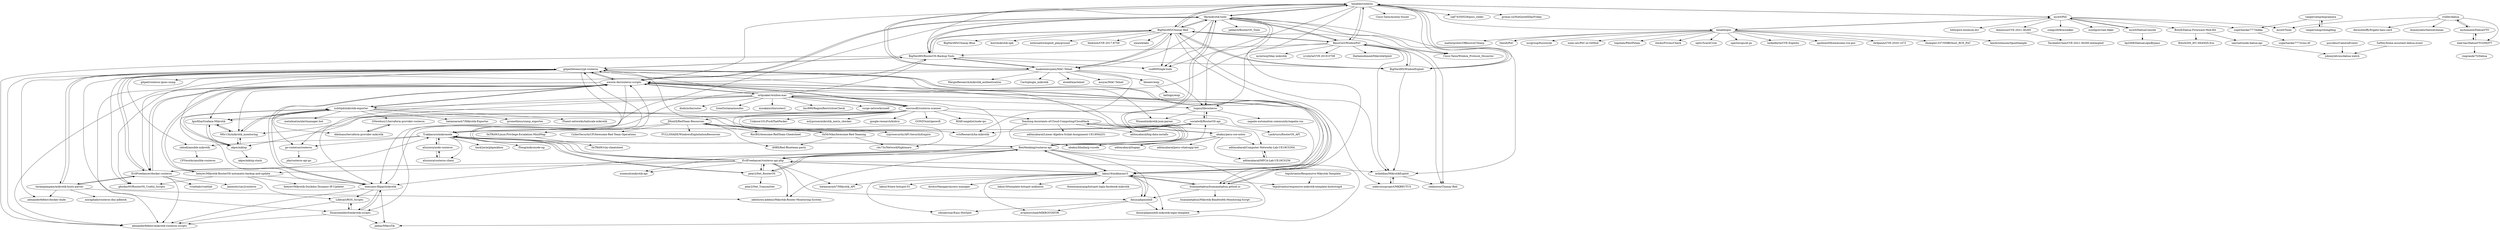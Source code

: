 digraph G {
"tenable/routeros" -> "0ki/mikrotik-tools"
"tenable/routeros" -> "BigNerd95/Chimay-Red"
"tenable/routeros" -> "BasuCert/WinboxPoC"
"tenable/routeros" -> "Cisco-Talos/mutiny-fuzzer" ["e"=1]
"tenable/routeros" -> "BigNerd95/WinboxExploit"
"tenable/routeros" -> "mcw0/PoC"
"tenable/routeros" -> "tenable/poc"
"tenable/routeros" -> "Cisco-Talos/Winbox_Protocol_Dissector"
"tenable/routeros" -> "eworm-de/routeros-scripts"
"tenable/routeros" -> "BigNerd95/RouterOS-Backup-Tools"
"tenable/routeros" -> "cq674350529/pocs_slides"
"tenable/routeros" -> "rsa9000/npk-tools"
"tenable/routeros" -> "haakonnessjoen/MAC-Telnet"
"tenable/routeros" -> "grimm-co/NotQuite0DayFriday" ["e"=1]
"tenable/routeros" -> "luqasz/librouteros"
"tenable/poc" -> "mcw0/PoC"
"tenable/poc" -> "thezdi/PoC" ["e"=1]
"tenable/poc" -> "nccgroup/fuzzowski" ["e"=1]
"tenable/poc" -> "nomi-sec/PoC-in-GitHub" ["e"=1]
"tenable/poc" -> "topotam/PetitPotam" ["e"=1]
"tenable/poc" -> "itm4n/PrivescCheck" ["e"=1]
"tenable/poc" -> "optiv/ScareCrow" ["e"=1]
"tenable/poc" -> "specterops/at-ps" ["e"=1]
"tenable/poc" -> "lockedbyte/CVE-Exploits" ["e"=1]
"tenable/poc" -> "qazbnm456/awesome-cve-poc" ["e"=1]
"tenable/poc" -> "dirkjanm/CVE-2020-1472" ["e"=1]
"tenable/poc" -> "chompie1337/SMBGhost_RCE_PoC" ["e"=1]
"tenable/poc" -> "leechristensen/SpoolSample" ["e"=1]
"tenable/poc" -> "matterpreter/OffensiveCSharp" ["e"=1]
"nrlquaker/winbox-mac" -> "eworm-de/routeros-scripts"
"nrlquaker/winbox-mac" -> "dndx/nchnroutes" ["e"=1]
"nrlquaker/winbox-mac" -> "go-routeros/routeros"
"nrlquaker/winbox-mac" -> "nshttpd/mikrotik-exporter"
"nrlquaker/winbox-mac" -> "IrineSistiana/mosdns" ["e"=1]
"nrlquaker/winbox-mac" -> "BigNerd95/RouterOS-Backup-Tools"
"nrlquaker/winbox-mac" -> "microsoft/routeros-scanner"
"nrlquaker/winbox-mac" -> "misakaio/chnroutes2" ["e"=1]
"nrlquaker/winbox-mac" -> "gitpel/letsencrypt-routeros"
"nrlquaker/winbox-mac" -> "massimo-filippi/mikrotik"
"nrlquaker/winbox-mac" -> "luqasz/librouteros"
"nrlquaker/winbox-mac" -> "buananetpbun/buananetpbun.github.io"
"nrlquaker/winbox-mac" -> "EvilFreelancer/routeros-api-php"
"nrlquaker/winbox-mac" -> "lmc999/RegionRestrictionCheck" ["e"=1]
"nrlquaker/winbox-mac" -> "surge-networks/snell" ["e"=1]
"eworm-de/routeros-scripts" -> "massimo-filippi/mikrotik"
"eworm-de/routeros-scripts" -> "gitpel/letsencrypt-routeros"
"eworm-de/routeros-scripts" -> "Disassembler0/mikrotik-scripts"
"eworm-de/routeros-scripts" -> "buananetpbun/buananetpbun.github.io"
"eworm-de/routeros-scripts" -> "gbudny93/RouterOS_Useful_Scripts"
"eworm-de/routeros-scripts" -> "nshttpd/mikrotik-exporter"
"eworm-de/routeros-scripts" -> "laksa19/mikhmonv3"
"eworm-de/routeros-scripts" -> "IgorKha/Grafana-Mikrotik"
"eworm-de/routeros-scripts" -> "0ki/mikrotik-tools"
"eworm-de/routeros-scripts" -> "EvilFreelancer/docker-routeros"
"eworm-de/routeros-scripts" -> "M0r13n/mikrotik_monitoring"
"eworm-de/routeros-scripts" -> "nrlquaker/winbox-mac"
"eworm-de/routeros-scripts" -> "alexanderfefelov/mikrotik-routeros-scripts"
"eworm-de/routeros-scripts" -> "beeyev/Mikrotik-RouterOS-automatic-backup-and-update"
"eworm-de/routeros-scripts" -> "microsoft/routeros-scanner"
"BigNerd95/Chimay-Red" -> "tenable/routeros"
"BigNerd95/Chimay-Red" -> "BigNerd95/Chimay-Blue"
"BigNerd95/Chimay-Red" -> "BigNerd95/WinboxExploit"
"BigNerd95/Chimay-Red" -> "0ki/mikrotik-tools"
"BigNerd95/Chimay-Red" -> "BasuCert/WinboxPoC"
"BigNerd95/Chimay-Red" -> "miladdiaz/MikrotikExploit"
"BigNerd95/Chimay-Red" -> "seekintoo/Chimay-Red"
"BigNerd95/Chimay-Red" -> "mkbrutusproject/MKBRUTUS"
"BigNerd95/Chimay-Red" -> "BigNerd95/RouterOS-Backup-Tools"
"BigNerd95/Chimay-Red" -> "rsa9000/npk-tools"
"BigNerd95/Chimay-Red" -> "kost/mikrotik-npk"
"BigNerd95/Chimay-Red" -> "externalist/exploit_playground" ["e"=1]
"BigNerd95/Chimay-Red" -> "bhdresh/CVE-2017-8759" ["e"=1]
"BigNerd95/Chimay-Red" -> "haakonnessjoen/MAC-Telnet"
"BigNerd95/Chimay-Red" -> "nixawk/labs" ["e"=1]
"Teaching-Assistants-of-Cloud-Computing/CloudHack" -> "abaksy/pesu-cse-notes"
"Teaching-Assistants-of-Cloud-Computing/CloudHack" -> "aditeyabaral/Linear-Algebra-Scilab-Assignment-UE18MA251"
"Teaching-Assistants-of-Cloud-Computing/CloudHack" -> "aditeyabaral/big-data-installs"
"Teaching-Assistants-of-Cloud-Computing/CloudHack" -> "aditeyabaral/Computer-Networks-Lab-UE18CS304"
"Teaching-Assistants-of-Cloud-Computing/CloudHack" -> "abaksy/bhailang-vscode"
"teguhrianto/Responsive-Mikrotik-Template" -> "teguhrianto/responsive-mikrotik-template-bootstrap4"
"superhacker777/hikka" -> "superhacker777/ivms-bf"
"vanpersiexp/expcamera" -> "vanpersiexp/chongding"
"vanpersiexp/expcamera" -> "superhacker777/hikka"
"mcw0/PoC" -> "mcw0/DahuaConsole"
"mcw0/PoC" -> "tenable/poc"
"mcw0/PoC" -> "tothi/pwn-hisilicon-dvr" ["e"=1]
"mcw0/PoC" -> "mcw0/Tools"
"mcw0/PoC" -> "tenable/routeros"
"mcw0/PoC" -> "BotoX/Dahua-Firmware-Mod-Kit"
"mcw0/PoC" -> "craigz28/firmwalker" ["e"=1]
"mcw0/PoC" -> "zcutlip/nvram-faker" ["e"=1]
"mcw0/PoC" -> "superhacker777/hikka"
"mcw0/PoC" -> "Aiminsun/CVE-2021-36260"
"BenMenking/routeros-api" -> "EvilFreelancer/routeros-api-php"
"BenMenking/routeros-api" -> "pear2/Net_RouterOS"
"BenMenking/routeros-api" -> "laksa19/mikhmonv3"
"BenMenking/routeros-api" -> "Trakkasure/mikronode"
"BenMenking/routeros-api" -> "ibnux/phpmixbill"
"BenMenking/routeros-api" -> "gitpel/letsencrypt-routeros"
"BenMenking/routeros-api" -> "ibnux/phpmixbill-mikrotik-login-template"
"BenMenking/routeros-api" -> "massimo-filippi/mikrotik"
"BenMenking/routeros-api" -> "socialwifi/RouterOS-api"
"BenMenking/routeros-api" -> "eworm-de/routeros-scripts"
"BenMenking/routeros-api" -> "nunenuh/mikrotik-api"
"BenMenking/routeros-api" -> "0ki/mikrotik-tools"
"BenMenking/routeros-api" -> "jadiaz/MikroTik"
"BenMenking/routeros-api" -> "adeoluwa-adebiyi/Mikrotik-Router-Monitoring-System"
"Aiminsun/CVE-2021-36260" -> "TaroballzChen/CVE-2021-36260-metasploit"
"haakonnessjoen/MAC-Telnet" -> "luqasz/librouteros"
"haakonnessjoen/MAC-Telnet" -> "alexanderfefelov/mikrotik-routeros-scripts"
"haakonnessjoen/MAC-Telnet" -> "MarginResearch/mikrotik_authentication"
"haakonnessjoen/MAC-Telnet" -> "BigNerd95/RouterOS-Backup-Tools"
"haakonnessjoen/MAC-Telnet" -> "tenable/routeros"
"haakonnessjoen/MAC-Telnet" -> "Cacti/plugin_mikrotik"
"haakonnessjoen/MAC-Telnet" -> "svlsResearch/ha-mikrotik"
"haakonnessjoen/MAC-Telnet" -> "BigNerd95/Chimay-Red"
"haakonnessjoen/MAC-Telnet" -> "elceef/mactelnet"
"haakonnessjoen/MAC-Telnet" -> "aouyar/MAC-Telnet"
"haakonnessjoen/MAC-Telnet" -> "EvilFreelancer/docker-routeros"
"haakonnessjoen/MAC-Telnet" -> "bbonev/eoip"
"0xMrNiko/Awesome-Red-Teaming" -> "J0hnbX/RedTeam-Resources"
"0xMrNiko/Awesome-Red-Teaming" -> "A0RX/Red-Blueteam-party"
"0xMrNiko/Awesome-Red-Teaming" -> "c4s73r/NetworkNightmare" ["e"=1]
"J0hnbX/RedTeam-Resources" -> "0xMrNiko/Awesome-Red-Teaming"
"J0hnbX/RedTeam-Resources" -> "A0RX/Red-Blueteam-party"
"J0hnbX/RedTeam-Resources" -> "RistBS/Awesome-RedTeam-Cheatsheet" ["e"=1]
"J0hnbX/RedTeam-Resources" -> "cyprosecurity/API-SecurityEmpire" ["e"=1]
"J0hnbX/RedTeam-Resources" -> "CyberSecurityUP/Awesome-Red-Team-Operations" ["e"=1]
"J0hnbX/RedTeam-Resources" -> "0xTRAW/Linux-Privilege-Escalation-MindMap"
"J0hnbX/RedTeam-Resources" -> "FULLSHADE/WindowsExploitationResources" ["e"=1]
"ibnux/phpmixbill" -> "ibnux/phpmixbill-mikrotik-login-template"
"ibnux/phpmixbill" -> "laksa19/mikhmonv3"
"ibnux/phpmixbill" -> "sibyperiyar/Easy-HotSpot"
"ibnux/phpmixbill" -> "aviantorichad/MIKROSTATOR"
"BasuCert/WinboxPoC" -> "BigNerd95/WinboxExploit"
"BasuCert/WinboxPoC" -> "tenable/routeros"
"BasuCert/WinboxPoC" -> "BigNerd95/Chimay-Red"
"BasuCert/WinboxPoC" -> "miladdiaz/MikrotikExploit"
"BasuCert/WinboxPoC" -> "0ki/mikrotik-tools"
"BasuCert/WinboxPoC" -> "BigNerd95/RouterOS-Backup-Tools"
"BasuCert/WinboxPoC" -> "seekintoo/Chimay-Red"
"BasuCert/WinboxPoC" -> "mrmtwoj/0day-mikrotik"
"BasuCert/WinboxPoC" -> "Cisco-Talos/Winbox_Protocol_Dissector"
"BasuCert/WinboxPoC" -> "n1xbyte/CVE-2019-0708" ["e"=1]
"BasuCert/WinboxPoC" -> "HathemAhmed/MikrotikSploit"
"BasuCert/WinboxPoC" -> "massimo-filippi/mikrotik"
"nshttpd/mikrotik-exporter" -> "akpw/mktxp"
"nshttpd/mikrotik-exporter" -> "IgorKha/Grafana-Mikrotik"
"nshttpd/mikrotik-exporter" -> "M0r13n/mikrotik_monitoring"
"nshttpd/mikrotik-exporter" -> "hatamiarash7/Mikrotik-Exporter"
"nshttpd/mikrotik-exporter" -> "go-routeros/routeros"
"nshttpd/mikrotik-exporter" -> "eworm-de/routeros-scripts"
"nshttpd/mikrotik-exporter" -> "GNewbury1/terraform-provider-routeros"
"nshttpd/mikrotik-exporter" -> "prometheus/snmp_exporter" ["e"=1]
"nshttpd/mikrotik-exporter" -> "Fluent-networks/tailscale-mikrotik"
"nshttpd/mikrotik-exporter" -> "ddelnano/terraform-provider-mikrotik"
"nshttpd/mikrotik-exporter" -> "metalmatze/alertmanager-bot" ["e"=1]
"nshttpd/mikrotik-exporter" -> "svlsResearch/ha-mikrotik"
"buananetpbun/buananetpbun.github.io" -> "laksa19/mikhmonv3"
"buananetpbun/buananetpbun.github.io" -> "buananetpbun/Mikrotik-Bandwidth-Monitoring-Script"
"buananetpbun/buananetpbun.github.io" -> "ibnux/phpmixbill"
"buananetpbun/buananetpbun.github.io" -> "eworm-de/routeros-scripts"
"0xTRAW/Linux-Privilege-Escalation-MindMap" -> "0xTRAW/vim-cheatsheet"
"tarampampam/mikrotik-hosts-parser" -> "aziraphale/routeros-dns-adblock"
"tarampampam/mikrotik-hosts-parser" -> "gitpel/letsencrypt-routeros"
"tarampampam/mikrotik-hosts-parser" -> "EvilFreelancer/docker-routeros"
"tarampampam/mikrotik-hosts-parser" -> "alexanderfefelov/docker-dude"
"tarampampam/mikrotik-hosts-parser" -> "adeoluwa-adebiyi/Mikrotik-Router-Monitoring-System"
"EvilFreelancer/docker-routeros" -> "gitpel/letsencrypt-routeros"
"EvilFreelancer/docker-routeros" -> "tarampampam/mikrotik-hosts-parser"
"EvilFreelancer/docker-routeros" -> "Jamesits/vps2routeros"
"EvilFreelancer/docker-routeros" -> "vrnetlab/vrnetlab" ["e"=1]
"EvilFreelancer/docker-routeros" -> "eworm-de/routeros-scripts"
"EvilFreelancer/docker-routeros" -> "Trakkasure/mikronode"
"EvilFreelancer/docker-routeros" -> "alexanderfefelov/mikrotik-routeros-scripts"
"0ki/mikrotik-tools" -> "tenable/routeros"
"0ki/mikrotik-tools" -> "BigNerd95/Chimay-Red"
"0ki/mikrotik-tools" -> "BasuCert/WinboxPoC"
"0ki/mikrotik-tools" -> "eworm-de/routeros-scripts"
"0ki/mikrotik-tools" -> "BigNerd95/RouterOS-Backup-Tools"
"0ki/mikrotik-tools" -> "BigNerd95/WinboxExploit"
"0ki/mikrotik-tools" -> "miladdiaz/MikrotikExploit"
"0ki/mikrotik-tools" -> "laksa19/mikhmonv3"
"0ki/mikrotik-tools" -> "massimo-filippi/mikrotik"
"0ki/mikrotik-tools" -> "BenMenking/routeros-api"
"0ki/mikrotik-tools" -> "rsa9000/npk-tools"
"0ki/mikrotik-tools" -> "Cisco-Talos/Winbox_Protocol_Dissector"
"0ki/mikrotik-tools" -> "haakonnessjoen/MAC-Telnet"
"0ki/mikrotik-tools" -> "luqasz/librouteros"
"0ki/mikrotik-tools" -> "jabberd/RouterOS_Tools"
"BotoX/Dahua-Firmware-Mod-Kit" -> "BotoX/DH_IPC-HX4XXX-Eos"
"BotoX/Dahua-Firmware-Mod-Kit" -> "nayrnet/node-dahua-api"
"microsoft/routeros-scanner" -> "eworm-de/routeros-scripts"
"microsoft/routeros-scanner" -> "Unknow101/FuckThatPacker" ["e"=1]
"microsoft/routeros-scanner" -> "Teaching-Assistants-of-Cloud-Computing/CloudHack"
"microsoft/routeros-scanner" -> "cyprosecurity/API-SecurityEmpire" ["e"=1]
"microsoft/routeros-scanner" -> "eclypsium/mikrotik_meris_checker"
"microsoft/routeros-scanner" -> "buananetpbun/buananetpbun.github.io"
"microsoft/routeros-scanner" -> "IgorKha/Grafana-Mikrotik"
"microsoft/routeros-scanner" -> "M0r13n/mikrotik_monitoring"
"microsoft/routeros-scanner" -> "akpw/mktxp"
"microsoft/routeros-scanner" -> "J0hnbX/RedTeam-Resources"
"microsoft/routeros-scanner" -> "nrlquaker/winbox-mac"
"microsoft/routeros-scanner" -> "google-research/kubric" ["e"=1]
"microsoft/routeros-scanner" -> "GONZOsint/geowifi" ["e"=1]
"microsoft/routeros-scanner" -> "c4s73r/NetworkNightmare" ["e"=1]
"microsoft/routeros-scanner" -> "RIAEvangelist/node-ipc" ["e"=1]
"vanpersiexp/chongding" -> "vanpersiexp/expcamera"
"BigNerd95/RouterOS-Backup-Tools" -> "0ki/mikrotik-tools"
"BigNerd95/RouterOS-Backup-Tools" -> "alexanderfefelov/mikrotik-routeros-scripts"
"BigNerd95/RouterOS-Backup-Tools" -> "gitpel/letsencrypt-routeros"
"BigNerd95/RouterOS-Backup-Tools" -> "rsa9000/npk-tools"
"BigNerd95/RouterOS-Backup-Tools" -> "haakonnessjoen/MAC-Telnet"
"BigNerd95/RouterOS-Backup-Tools" -> "BigNerd95/Chimay-Red"
"BigNerd95/RouterOS-Backup-Tools" -> "BigNerd95/WinboxExploit"
"BigNerd95/RouterOS-Backup-Tools" -> "eworm-de/routeros-scripts"
"IgorKha/Grafana-Mikrotik" -> "akpw/mktxp"
"IgorKha/Grafana-Mikrotik" -> "M0r13n/mikrotik_monitoring"
"mcw0/DahuaConsole" -> "mcw0/PoC"
"mcw0/DahuaConsole" -> "bp2008/DahuaLoginBypass"
"EvilFreelancer/routeros-api-php" -> "BenMenking/routeros-api"
"EvilFreelancer/routeros-api-php" -> "pear2/Net_RouterOS"
"EvilFreelancer/routeros-api-php" -> "laksa19/mikhmonv3"
"EvilFreelancer/routeros-api-php" -> "ibnux/phpmixbill"
"EvilFreelancer/routeros-api-php" -> "adeoluwa-adebiyi/Mikrotik-Router-Monitoring-System"
"EvilFreelancer/routeros-api-php" -> "nunenuh/mikrotik-api"
"EvilFreelancer/routeros-api-php" -> "Trakkasure/mikronode"
"EvilFreelancer/routeros-api-php" -> "gitpel/letsencrypt-routeros"
"EvilFreelancer/routeros-api-php" -> "EvilFreelancer/docker-routeros"
"EvilFreelancer/routeros-api-php" -> "hatamiarash7/Mikrotik_API"
"EvilFreelancer/routeros-api-php" -> "eworm-de/routeros-scripts"
"EvilFreelancer/routeros-api-php" -> "beeyev/Mikrotik-RouterOS-automatic-backup-and-update"
"EvilFreelancer/routeros-api-php" -> "miladdiaz/MikrotikExploit"
"BigNerd95/WinboxExploit" -> "BasuCert/WinboxPoC"
"BigNerd95/WinboxExploit" -> "miladdiaz/MikrotikExploit"
"BigNerd95/WinboxExploit" -> "BigNerd95/Chimay-Red"
"BigNerd95/WinboxExploit" -> "tenable/routeros"
"akpw/mktxp" -> "IgorKha/Grafana-Mikrotik"
"akpw/mktxp" -> "M0r13n/mikrotik_monitoring"
"akpw/mktxp" -> "nshttpd/mikrotik-exporter"
"akpw/mktxp" -> "akpw/mktxp-stack"
"psyciknz/CameraEvents" -> "johnnyletrois/dahua-watch"
"socialwifi/RouterOS-api" -> "luqasz/librouteros"
"socialwifi/RouterOS-api" -> "svlsResearch/ha-mikrotik"
"socialwifi/RouterOS-api" -> "Trakkasure/mikronode"
"socialwifi/RouterOS-api" -> "LaiArturs/RouterOS_API"
"rroller/dahua" -> "myhomeiot/DahuaVTO"
"rroller/dahua" -> "elad-bar/DahuaVTO2MQTT"
"rroller/dahua" -> "dermotduffy/frigate-hass-card" ["e"=1]
"rroller/dahua" -> "mcw0/Tools"
"rroller/dahua" -> "dummylabs/thewatchman" ["e"=1]
"mkbrutusproject/MKBRUTUS" -> "miladdiaz/MikrotikExploit"
"Disassembler0/mikrotik-scripts" -> "Lillecarl/ROS_Scripts"
"Disassembler0/mikrotik-scripts" -> "massimo-filippi/mikrotik"
"Disassembler0/mikrotik-scripts" -> "alexanderfefelov/mikrotik-routeros-scripts"
"Disassembler0/mikrotik-scripts" -> "jadiaz/MikroTik"
"laksa19/mikhmonv3" -> "ibnux/phpmixbill"
"laksa19/mikhmonv3" -> "EvilFreelancer/routeros-api-php"
"laksa19/mikhmonv3" -> "BenMenking/routeros-api"
"laksa19/mikhmonv3" -> "buananetpbun/buananetpbun.github.io"
"laksa19/mikhmonv3" -> "laksa19/template-hotspot-mikhmon"
"laksa19/mikhmonv3" -> "hatamiarash7/Mikrotik_API"
"laksa19/mikhmonv3" -> "eworm-de/routeros-scripts"
"laksa19/mikhmonv3" -> "sibyperiyar/Easy-HotSpot"
"laksa19/mikhmonv3" -> "teguhrianto/responsive-mikrotik-template-bootstrap4"
"laksa19/mikhmonv3" -> "themesanasang/hotspot-login-facebook-mikrotik"
"laksa19/mikhmonv3" -> "ibnux/phpmixbill-mikrotik-login-template"
"laksa19/mikhmonv3" -> "gitpel/letsencrypt-routeros"
"laksa19/mikhmonv3" -> "aviantorichad/MIKROSTATOR"
"laksa19/mikhmonv3" -> "laksa19/new-hotspot-01"
"laksa19/mikhmonv3" -> "AccessManager/access-manager" ["e"=1]
"miladdiaz/MikrotikExploit" -> "mkbrutusproject/MKBRUTUS"
"miladdiaz/MikrotikExploit" -> "seekintoo/Chimay-Red"
"gitpel/letsencrypt-routeros" -> "eworm-de/routeros-scripts"
"gitpel/letsencrypt-routeros" -> "EvilFreelancer/docker-routeros"
"gitpel/letsencrypt-routeros" -> "tarampampam/mikrotik-hosts-parser"
"gitpel/letsencrypt-routeros" -> "gbudny93/RouterOS_Useful_Scripts"
"gitpel/letsencrypt-routeros" -> "alexanderfefelov/docker-dude"
"gitpel/letsencrypt-routeros" -> "Disassembler0/mikrotik-scripts"
"gitpel/letsencrypt-routeros" -> "alexanderfefelov/mikrotik-routeros-scripts"
"gitpel/letsencrypt-routeros" -> "zahodi/ansible-mikrotik"
"gitpel/letsencrypt-routeros" -> "svlsResearch/ha-mikrotik"
"gitpel/letsencrypt-routeros" -> "massimo-filippi/mikrotik"
"gitpel/letsencrypt-routeros" -> "Winand/mikrotik-json-parser"
"gitpel/letsencrypt-routeros" -> "BigNerd95/RouterOS-Backup-Tools"
"gitpel/letsencrypt-routeros" -> "Trakkasure/mikronode"
"gitpel/letsencrypt-routeros" -> "laksa19/mikhmonv3"
"gitpel/letsencrypt-routeros" -> "gitpel/routeros-ipsec-snmp"
"luqasz/librouteros" -> "socialwifi/RouterOS-api"
"luqasz/librouteros" -> "napalm-automation-community/napalm-ros"
"luqasz/librouteros" -> "Winand/mikrotik-json-parser"
"go-routeros/routeros" -> "jda/routeros-api-go"
"GNewbury1/terraform-provider-routeros" -> "ddelnano/terraform-provider-mikrotik"
"elad-bar/DahuaVTO2MQTT" -> "myhomeiot/DahuaVTO"
"elad-bar/DahuaVTO2MQTT" -> "riogrande75/Dahua"
"myhomeiot/DahuaVTO" -> "elad-bar/DahuaVTO2MQTT"
"myhomeiot/DahuaVTO" -> "rroller/dahua"
"nayrnet/node-dahua-api" -> "johnnyletrois/dahua-watch"
"Lillecarl/ROS_Scripts" -> "Disassembler0/mikrotik-scripts"
"Lillecarl/ROS_Scripts" -> "alexanderfefelov/mikrotik-routeros-scripts"
"abaksy/pesu-cse-notes" -> "aditeyabaral/MPCA-Lab-UE18CS256"
"abaksy/pesu-cse-notes" -> "Teaching-Assistants-of-Cloud-Computing/CloudHack"
"abaksy/pesu-cse-notes" -> "aditeyabaral/Computer-Networks-Lab-UE18CS304"
"abaksy/pesu-cse-notes" -> "abaksy/bhailang-vscode"
"abaksy/pesu-cse-notes" -> "aditeyabaral/togepi"
"abaksy/pesu-cse-notes" -> "aditeyabaral/pesu-whatsapp-bot"
"M0r13n/mikrotik_monitoring" -> "akpw/mktxp"
"M0r13n/mikrotik_monitoring" -> "IgorKha/Grafana-Mikrotik"
"M0r13n/mikrotik_monitoring" -> "nshttpd/mikrotik-exporter"
"aluisiora/node-routeros" -> "aluisiora/routeros-client"
"aluisiora/node-routeros" -> "Trakkasure/mikronode"
"aditeyabaral/Computer-Networks-Lab-UE18CS304" -> "aditeyabaral/MPCA-Lab-UE18CS256"
"aditeyabaral/MPCA-Lab-UE18CS256" -> "aditeyabaral/Computer-Networks-Lab-UE18CS304"
"Trakkasure/mikronode" -> "aluisiora/node-routeros"
"Trakkasure/mikronode" -> "aluisiora/routeros-client"
"Trakkasure/mikronode" -> "socialwifi/RouterOS-api"
"Trakkasure/mikronode" -> "go-routeros/routeros"
"Trakkasure/mikronode" -> "BenMenking/routeros-api"
"Trakkasure/mikronode" -> "zahodi/ansible-mikrotik"
"Trakkasure/mikronode" -> "pear2/Net_RouterOS"
"Trakkasure/mikronode" -> "back2arie/phpmikbox"
"Trakkasure/mikronode" -> "f5eng/mikronode-ng"
"beeyev/Mikrotik-RouterOS-automatic-backup-and-update" -> "massimo-filippi/mikrotik"
"beeyev/Mikrotik-RouterOS-automatic-backup-and-update" -> "gbudny93/RouterOS_Useful_Scripts"
"beeyev/Mikrotik-RouterOS-automatic-backup-and-update" -> "beeyev/Mikrotik-Duckdns-Dynamic-IP-Updater"
"beeyev/Mikrotik-RouterOS-automatic-backup-and-update" -> "Lillecarl/ROS_Scripts"
"beeyev/Mikrotik-RouterOS-automatic-backup-and-update" -> "eworm-de/routeros-scripts"
"zahodi/ansible-mikrotik" -> "CFSworks/ansible-routeros"
"ddelnano/terraform-provider-mikrotik" -> "GNewbury1/terraform-provider-routeros"
"pear2/Net_RouterOS" -> "EvilFreelancer/routeros-api-php"
"pear2/Net_RouterOS" -> "BenMenking/routeros-api"
"pear2/Net_RouterOS" -> "pear2/Net_Transmitter"
"pear2/Net_RouterOS" -> "Trakkasure/mikronode"
"massimo-filippi/mikrotik" -> "jadiaz/MikroTik"
"massimo-filippi/mikrotik" -> "Disassembler0/mikrotik-scripts"
"massimo-filippi/mikrotik" -> "Lillecarl/ROS_Scripts"
"massimo-filippi/mikrotik" -> "alexanderfefelov/mikrotik-routeros-scripts"
"massimo-filippi/mikrotik" -> "eworm-de/routeros-scripts"
"bbonev/eoip" -> "katlogic/eoip"
"aluisiora/routeros-client" -> "aluisiora/node-routeros"
"SaWey/home-assistant-dahua-event" -> "johnnyletrois/dahua-watch"
"tenable/routeros" ["l"="-17.539,-31.065"]
"0ki/mikrotik-tools" ["l"="-17.532,-31.012"]
"BigNerd95/Chimay-Red" ["l"="-17.564,-31.05"]
"BasuCert/WinboxPoC" ["l"="-17.537,-31.044"]
"Cisco-Talos/mutiny-fuzzer" ["l"="-19.944,-32.429"]
"BigNerd95/WinboxExploit" ["l"="-17.552,-31.038"]
"mcw0/PoC" ["l"="-17.554,-31.157"]
"tenable/poc" ["l"="-17.531,-31.134"]
"Cisco-Talos/Winbox_Protocol_Dissector" ["l"="-17.515,-31.052"]
"eworm-de/routeros-scripts" ["l"="-17.524,-30.976"]
"BigNerd95/RouterOS-Backup-Tools" ["l"="-17.545,-31.017"]
"cq674350529/pocs_slides" ["l"="-17.554,-31.095"]
"rsa9000/npk-tools" ["l"="-17.564,-31.033"]
"haakonnessjoen/MAC-Telnet" ["l"="-17.513,-31.032"]
"grimm-co/NotQuite0DayFriday" ["l"="-17.946,-31.076"]
"luqasz/librouteros" ["l"="-17.509,-31"]
"thezdi/PoC" ["l"="-19.701,-32.498"]
"nccgroup/fuzzowski" ["l"="-19.904,-32.423"]
"nomi-sec/PoC-in-GitHub" ["l"="-10.881,-45.655"]
"topotam/PetitPotam" ["l"="-8.829,-43.967"]
"itm4n/PrivescCheck" ["l"="-7.034,-43.385"]
"optiv/ScareCrow" ["l"="-6.945,-43.379"]
"specterops/at-ps" ["l"="-7.018,-43.366"]
"lockedbyte/CVE-Exploits" ["l"="-10.632,-45.59"]
"qazbnm456/awesome-cve-poc" ["l"="-11.036,-45.572"]
"dirkjanm/CVE-2020-1472" ["l"="-8.896,-43.925"]
"chompie1337/SMBGhost_RCE_PoC" ["l"="-10.896,-45.694"]
"leechristensen/SpoolSample" ["l"="-6.916,-43.277"]
"matterpreter/OffensiveCSharp" ["l"="-6.876,-43.285"]
"nrlquaker/winbox-mac" ["l"="-17.499,-30.968"]
"dndx/nchnroutes" ["l"="-38.229,-18.843"]
"go-routeros/routeros" ["l"="-17.46,-30.929"]
"nshttpd/mikrotik-exporter" ["l"="-17.445,-30.955"]
"IrineSistiana/mosdns" ["l"="-38.153,-18.942"]
"microsoft/routeros-scanner" ["l"="-17.476,-30.995"]
"misakaio/chnroutes2" ["l"="-36.656,-18.963"]
"gitpel/letsencrypt-routeros" ["l"="-17.543,-30.961"]
"massimo-filippi/mikrotik" ["l"="-17.548,-30.982"]
"buananetpbun/buananetpbun.github.io" ["l"="-17.519,-30.946"]
"EvilFreelancer/routeros-api-php" ["l"="-17.551,-30.943"]
"lmc999/RegionRestrictionCheck" ["l"="-34.525,-13.836"]
"surge-networks/snell" ["l"="-36.949,-18.885"]
"Disassembler0/mikrotik-scripts" ["l"="-17.568,-30.978"]
"gbudny93/RouterOS_Useful_Scripts" ["l"="-17.568,-30.989"]
"laksa19/mikhmonv3" ["l"="-17.551,-30.926"]
"IgorKha/Grafana-Mikrotik" ["l"="-17.45,-30.986"]
"EvilFreelancer/docker-routeros" ["l"="-17.56,-30.964"]
"M0r13n/mikrotik_monitoring" ["l"="-17.456,-30.972"]
"alexanderfefelov/mikrotik-routeros-scripts" ["l"="-17.551,-30.995"]
"beeyev/Mikrotik-RouterOS-automatic-backup-and-update" ["l"="-17.586,-30.971"]
"BigNerd95/Chimay-Blue" ["l"="-17.607,-31.073"]
"miladdiaz/MikrotikExploit" ["l"="-17.578,-31.024"]
"seekintoo/Chimay-Red" ["l"="-17.586,-31.054"]
"mkbrutusproject/MKBRUTUS" ["l"="-17.606,-31.04"]
"kost/mikrotik-npk" ["l"="-17.59,-31.087"]
"externalist/exploit_playground" ["l"="-19.625,-32.454"]
"bhdresh/CVE-2017-8759" ["l"="-10.641,-45.015"]
"nixawk/labs" ["l"="-7.265,-43.138"]
"Teaching-Assistants-of-Cloud-Computing/CloudHack" ["l"="-17.635,-31.015"]
"abaksy/pesu-cse-notes" ["l"="-17.679,-31.018"]
"aditeyabaral/Linear-Algebra-Scilab-Assignment-UE18MA251" ["l"="-17.65,-31.032"]
"aditeyabaral/big-data-installs" ["l"="-17.658,-31.001"]
"aditeyabaral/Computer-Networks-Lab-UE18CS304" ["l"="-17.671,-31.033"]
"abaksy/bhailang-vscode" ["l"="-17.661,-31.016"]
"teguhrianto/Responsive-Mikrotik-Template" ["l"="-17.58,-30.848"]
"teguhrianto/responsive-mikrotik-template-bootstrap4" ["l"="-17.57,-30.876"]
"superhacker777/hikka" ["l"="-17.568,-31.22"]
"superhacker777/ivms-bf" ["l"="-17.563,-31.238"]
"vanpersiexp/expcamera" ["l"="-17.582,-31.262"]
"vanpersiexp/chongding" ["l"="-17.588,-31.285"]
"mcw0/DahuaConsole" ["l"="-17.543,-31.183"]
"tothi/pwn-hisilicon-dvr" ["l"="-41.222,40.683"]
"mcw0/Tools" ["l"="-17.513,-31.205"]
"BotoX/Dahua-Firmware-Mod-Kit" ["l"="-17.616,-31.189"]
"craigz28/firmwalker" ["l"="-18.014,-31.099"]
"zcutlip/nvram-faker" ["l"="-17.974,-31.126"]
"Aiminsun/CVE-2021-36260" ["l"="-17.583,-31.18"]
"BenMenking/routeros-api" ["l"="-17.533,-30.942"]
"pear2/Net_RouterOS" ["l"="-17.529,-30.91"]
"Trakkasure/mikronode" ["l"="-17.508,-30.918"]
"ibnux/phpmixbill" ["l"="-17.556,-30.911"]
"ibnux/phpmixbill-mikrotik-login-template" ["l"="-17.544,-30.906"]
"socialwifi/RouterOS-api" ["l"="-17.491,-30.945"]
"nunenuh/mikrotik-api" ["l"="-17.529,-30.924"]
"jadiaz/MikroTik" ["l"="-17.575,-30.956"]
"adeoluwa-adebiyi/Mikrotik-Router-Monitoring-System" ["l"="-17.574,-30.932"]
"TaroballzChen/CVE-2021-36260-metasploit" ["l"="-17.591,-31.198"]
"MarginResearch/mikrotik_authentication" ["l"="-17.468,-31.049"]
"Cacti/plugin_mikrotik" ["l"="-17.487,-31.065"]
"svlsResearch/ha-mikrotik" ["l"="-17.48,-30.973"]
"elceef/mactelnet" ["l"="-17.495,-31.051"]
"aouyar/MAC-Telnet" ["l"="-17.485,-31.042"]
"bbonev/eoip" ["l"="-17.464,-31.075"]
"0xMrNiko/Awesome-Red-Teaming" ["l"="-17.331,-31.015"]
"J0hnbX/RedTeam-Resources" ["l"="-17.365,-31.021"]
"A0RX/Red-Blueteam-party" ["l"="-17.339,-31.032"]
"c4s73r/NetworkNightmare" ["l"="-8.511,-46.52"]
"RistBS/Awesome-RedTeam-Cheatsheet" ["l"="-8.702,-43.996"]
"cyprosecurity/API-SecurityEmpire" ["l"="-8.633,-46.387"]
"CyberSecurityUP/Awesome-Red-Team-Operations" ["l"="-7.325,-45.872"]
"0xTRAW/Linux-Privilege-Escalation-MindMap" ["l"="-17.318,-31.047"]
"FULLSHADE/WindowsExploitationResources" ["l"="-19.551,-32.449"]
"sibyperiyar/Easy-HotSpot" ["l"="-17.559,-30.891"]
"aviantorichad/MIKROSTATOR" ["l"="-17.574,-30.896"]
"mrmtwoj/0day-mikrotik" ["l"="-17.524,-31.091"]
"n1xbyte/CVE-2019-0708" ["l"="-11.126,-45.492"]
"HathemAhmed/MikrotikSploit" ["l"="-17.512,-31.074"]
"akpw/mktxp" ["l"="-17.43,-30.978"]
"hatamiarash7/Mikrotik-Exporter" ["l"="-17.4,-30.962"]
"GNewbury1/terraform-provider-routeros" ["l"="-17.41,-30.941"]
"prometheus/snmp_exporter" ["l"="-11.64,-4.916"]
"Fluent-networks/tailscale-mikrotik" ["l"="-17.409,-30.921"]
"ddelnano/terraform-provider-mikrotik" ["l"="-17.392,-30.94"]
"metalmatze/alertmanager-bot" ["l"="-11.76,-4.887"]
"buananetpbun/Mikrotik-Bandwidth-Monitoring-Script" ["l"="-17.56,-30.934"]
"0xTRAW/vim-cheatsheet" ["l"="-17.297,-31.056"]
"tarampampam/mikrotik-hosts-parser" ["l"="-17.594,-30.946"]
"aziraphale/routeros-dns-adblock" ["l"="-17.636,-30.924"]
"alexanderfefelov/docker-dude" ["l"="-17.594,-30.931"]
"Jamesits/vps2routeros" ["l"="-17.618,-30.955"]
"vrnetlab/vrnetlab" ["l"="-17.069,-7.492"]
"jabberd/RouterOS_Tools" ["l"="-17.488,-31.026"]
"BotoX/DH_IPC-HX4XXX-Eos" ["l"="-17.638,-31.193"]
"nayrnet/node-dahua-api" ["l"="-17.654,-31.215"]
"Unknow101/FuckThatPacker" ["l"="-8.725,-44.074"]
"eclypsium/mikrotik_meris_checker" ["l"="-17.434,-31.018"]
"google-research/kubric" ["l"="33.381,43.14"]
"GONZOsint/geowifi" ["l"="-7.186,-45.214"]
"RIAEvangelist/node-ipc" ["l"="11.965,-31.684"]
"bp2008/DahuaLoginBypass" ["l"="-17.536,-31.206"]
"hatamiarash7/Mikrotik_API" ["l"="-17.578,-30.917"]
"akpw/mktxp-stack" ["l"="-17.401,-30.986"]
"psyciknz/CameraEvents" ["l"="-17.691,-31.256"]
"johnnyletrois/dahua-watch" ["l"="-17.682,-31.236"]
"LaiArturs/RouterOS_API" ["l"="-17.464,-30.911"]
"rroller/dahua" ["l"="-17.485,-31.247"]
"myhomeiot/DahuaVTO" ["l"="-17.481,-31.269"]
"elad-bar/DahuaVTO2MQTT" ["l"="-17.464,-31.273"]
"dermotduffy/frigate-hass-card" ["l"="-39.151,40.077"]
"dummylabs/thewatchman" ["l"="-39.144,40.184"]
"Lillecarl/ROS_Scripts" ["l"="-17.587,-30.992"]
"laksa19/template-hotspot-mikhmon" ["l"="-17.59,-30.906"]
"themesanasang/hotspot-login-facebook-mikrotik" ["l"="-17.592,-30.888"]
"laksa19/new-hotspot-01" ["l"="-17.547,-30.884"]
"AccessManager/access-manager" ["l"="-17.158,-7.874"]
"zahodi/ansible-mikrotik" ["l"="-17.489,-30.91"]
"Winand/mikrotik-json-parser" ["l"="-17.527,-30.992"]
"gitpel/routeros-ipsec-snmp" ["l"="-17.572,-30.945"]
"napalm-automation-community/napalm-ros" ["l"="-17.564,-31.008"]
"jda/routeros-api-go" ["l"="-17.434,-30.903"]
"riogrande75/Dahua" ["l"="-17.45,-31.292"]
"aditeyabaral/MPCA-Lab-UE18CS256" ["l"="-17.691,-31.036"]
"aditeyabaral/togepi" ["l"="-17.71,-31.023"]
"aditeyabaral/pesu-whatsapp-bot" ["l"="-17.702,-31.009"]
"aluisiora/node-routeros" ["l"="-17.489,-30.89"]
"aluisiora/routeros-client" ["l"="-17.493,-30.873"]
"back2arie/phpmikbox" ["l"="-17.512,-30.884"]
"f5eng/mikronode-ng" ["l"="-17.505,-30.894"]
"beeyev/Mikrotik-Duckdns-Dynamic-IP-Updater" ["l"="-17.638,-30.969"]
"CFSworks/ansible-routeros" ["l"="-17.464,-30.881"]
"pear2/Net_Transmitter" ["l"="-17.528,-30.883"]
"katlogic/eoip" ["l"="-17.442,-31.094"]
"SaWey/home-assistant-dahua-event" ["l"="-17.705,-31.238"]
}